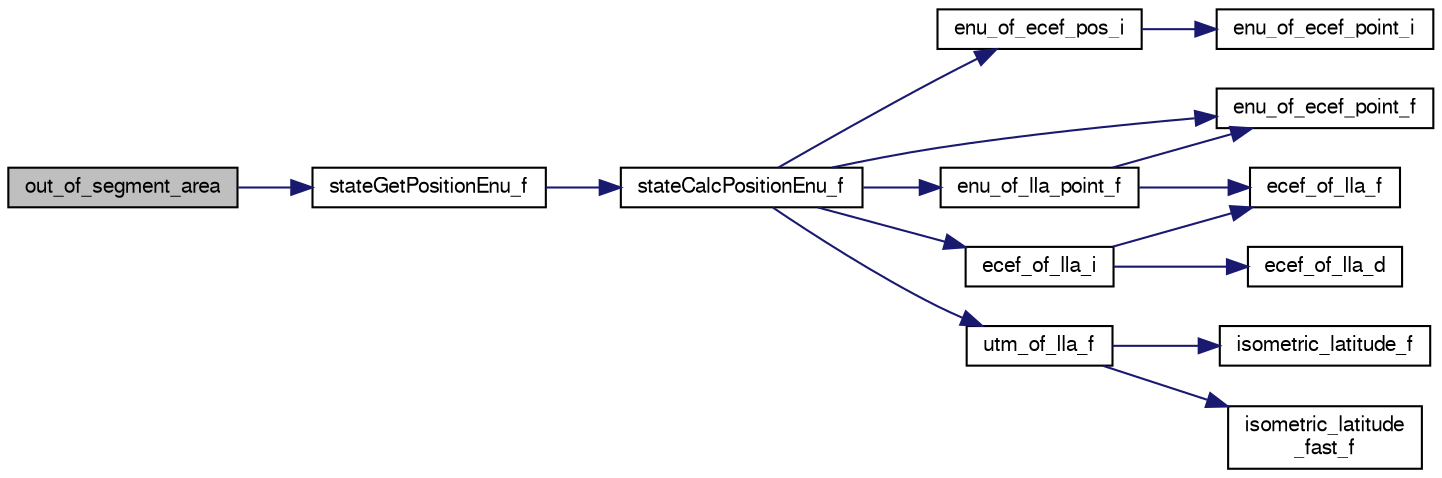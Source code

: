 digraph "out_of_segment_area"
{
  edge [fontname="FreeSans",fontsize="10",labelfontname="FreeSans",labelfontsize="10"];
  node [fontname="FreeSans",fontsize="10",shape=record];
  rankdir="LR";
  Node1 [label="out_of_segment_area",height=0.2,width=0.4,color="black", fillcolor="grey75", style="filled", fontcolor="black"];
  Node1 -> Node2 [color="midnightblue",fontsize="10",style="solid",fontname="FreeSans"];
  Node2 [label="stateGetPositionEnu_f",height=0.2,width=0.4,color="black", fillcolor="white", style="filled",URL="$group__state__position.html#ga545d479db45e1a9711e59736b6d1309b",tooltip="Get position in local ENU coordinates (float). "];
  Node2 -> Node3 [color="midnightblue",fontsize="10",style="solid",fontname="FreeSans"];
  Node3 [label="stateCalcPositionEnu_f",height=0.2,width=0.4,color="black", fillcolor="white", style="filled",URL="$group__state__position.html#ga718066acd9581365ca5c2aacb29130fd"];
  Node3 -> Node4 [color="midnightblue",fontsize="10",style="solid",fontname="FreeSans"];
  Node4 [label="enu_of_ecef_point_f",height=0.2,width=0.4,color="black", fillcolor="white", style="filled",URL="$pprz__geodetic__float_8c.html#a2a82ebdce90a3e41d54f72c5e787fcd0"];
  Node3 -> Node5 [color="midnightblue",fontsize="10",style="solid",fontname="FreeSans"];
  Node5 [label="enu_of_ecef_pos_i",height=0.2,width=0.4,color="black", fillcolor="white", style="filled",URL="$group__math__geodetic__int.html#ga710a45725431766f0a003ba93cb58a11",tooltip="Convert a ECEF position to local ENU. "];
  Node5 -> Node6 [color="midnightblue",fontsize="10",style="solid",fontname="FreeSans"];
  Node6 [label="enu_of_ecef_point_i",height=0.2,width=0.4,color="black", fillcolor="white", style="filled",URL="$group__math__geodetic__int.html#ga85bcbfc73a43b120465422ec55647573",tooltip="Convert a point from ECEF to local ENU. "];
  Node3 -> Node7 [color="midnightblue",fontsize="10",style="solid",fontname="FreeSans"];
  Node7 [label="enu_of_lla_point_f",height=0.2,width=0.4,color="black", fillcolor="white", style="filled",URL="$pprz__geodetic__float_8c.html#ab8d5cb7292ea74802e7a94e265c0703a"];
  Node7 -> Node8 [color="midnightblue",fontsize="10",style="solid",fontname="FreeSans"];
  Node8 [label="ecef_of_lla_f",height=0.2,width=0.4,color="black", fillcolor="white", style="filled",URL="$pprz__geodetic__float_8c.html#a65bc5ba8b61d014ca659035759cc001c"];
  Node7 -> Node4 [color="midnightblue",fontsize="10",style="solid",fontname="FreeSans"];
  Node3 -> Node9 [color="midnightblue",fontsize="10",style="solid",fontname="FreeSans"];
  Node9 [label="ecef_of_lla_i",height=0.2,width=0.4,color="black", fillcolor="white", style="filled",URL="$group__math__geodetic__int.html#ga386f7bf340618bf1454ca2a3b5086100",tooltip="Convert a LLA to ECEF. "];
  Node9 -> Node8 [color="midnightblue",fontsize="10",style="solid",fontname="FreeSans"];
  Node9 -> Node10 [color="midnightblue",fontsize="10",style="solid",fontname="FreeSans"];
  Node10 [label="ecef_of_lla_d",height=0.2,width=0.4,color="black", fillcolor="white", style="filled",URL="$group__math__geodetic__double.html#gae6608c48696daebf3382f08e655028d9"];
  Node3 -> Node11 [color="midnightblue",fontsize="10",style="solid",fontname="FreeSans"];
  Node11 [label="utm_of_lla_f",height=0.2,width=0.4,color="black", fillcolor="white", style="filled",URL="$pprz__geodetic__float_8c.html#af99d4775df518f30b741b49c26eceedd"];
  Node11 -> Node12 [color="midnightblue",fontsize="10",style="solid",fontname="FreeSans"];
  Node12 [label="isometric_latitude_f",height=0.2,width=0.4,color="black", fillcolor="white", style="filled",URL="$pprz__geodetic__float_8c.html#a25c5bd31de0ea0d0caf14a0d217ad3ea"];
  Node11 -> Node13 [color="midnightblue",fontsize="10",style="solid",fontname="FreeSans"];
  Node13 [label="isometric_latitude\l_fast_f",height=0.2,width=0.4,color="black", fillcolor="white", style="filled",URL="$pprz__geodetic__float_8c.html#a21ea1b369f7d4abd984fb89c488dde24"];
}
